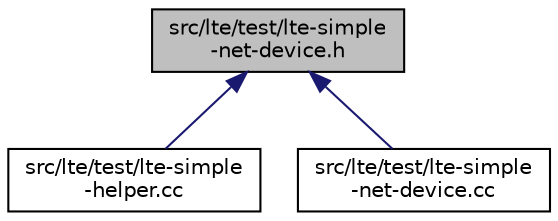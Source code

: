 digraph "src/lte/test/lte-simple-net-device.h"
{
 // LATEX_PDF_SIZE
  edge [fontname="Helvetica",fontsize="10",labelfontname="Helvetica",labelfontsize="10"];
  node [fontname="Helvetica",fontsize="10",shape=record];
  Node1 [label="src/lte/test/lte-simple\l-net-device.h",height=0.2,width=0.4,color="black", fillcolor="grey75", style="filled", fontcolor="black",tooltip=" "];
  Node1 -> Node2 [dir="back",color="midnightblue",fontsize="10",style="solid",fontname="Helvetica"];
  Node2 [label="src/lte/test/lte-simple\l-helper.cc",height=0.2,width=0.4,color="black", fillcolor="white", style="filled",URL="$lte-simple-helper_8cc.html",tooltip=" "];
  Node1 -> Node3 [dir="back",color="midnightblue",fontsize="10",style="solid",fontname="Helvetica"];
  Node3 [label="src/lte/test/lte-simple\l-net-device.cc",height=0.2,width=0.4,color="black", fillcolor="white", style="filled",URL="$lte-simple-net-device_8cc.html",tooltip=" "];
}
